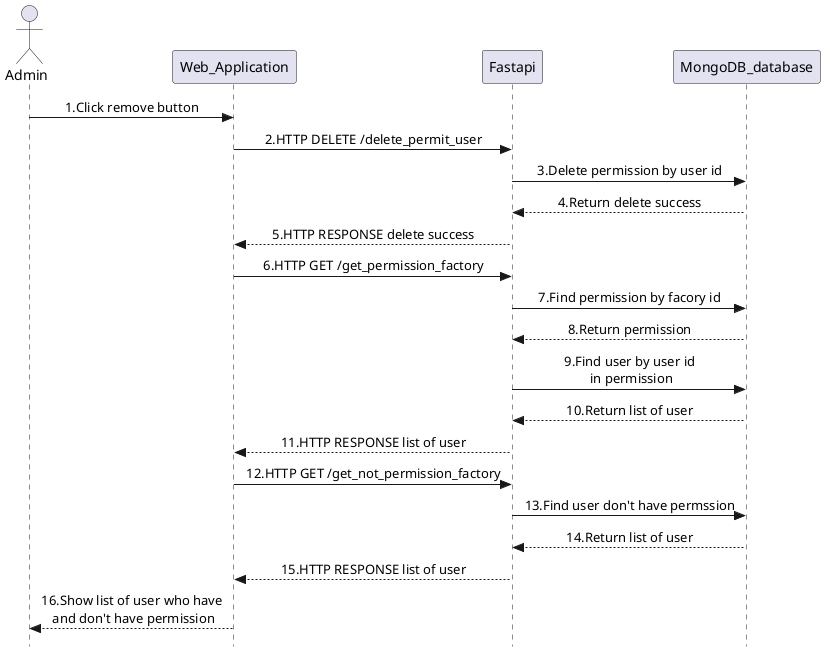 @startuml Roof_Surface_Admin_removePermission
skinparam Style strictuml
skinparam SequenceMessageAlignment center
actor Admin as admin
participant Web_Application as web_app
participant Fastapi as fastapi
participant MongoDB_database as base
admin -> web_app : 1.Click remove button
web_app -> fastapi : 2.HTTP DELETE /delete_permit_user 
fastapi -> base : 3.Delete permission by user id
base --> fastapi : 4.Return delete success
fastapi --> web_app : 5.HTTP RESPONSE delete success
web_app -> fastapi : 6.HTTP GET /get_permission_factory
fastapi -> base : 7.Find permission by facory id
base --> fastapi : 8.Return permission
fastapi -> base : 9.Find user by user id\n in permission
base --> fastapi : 10.Return list of user
fastapi --> web_app : 11.HTTP RESPONSE list of user
web_app -> fastapi : 12.HTTP GET /get_not_permission_factory
fastapi -> base : 13.Find user don't have permssion
base --> fastapi : 14.Return list of user
fastapi --> web_app : 15.HTTP RESPONSE list of user
web_app --> admin : 16.Show list of user who have\n and don't have permission

@enduml